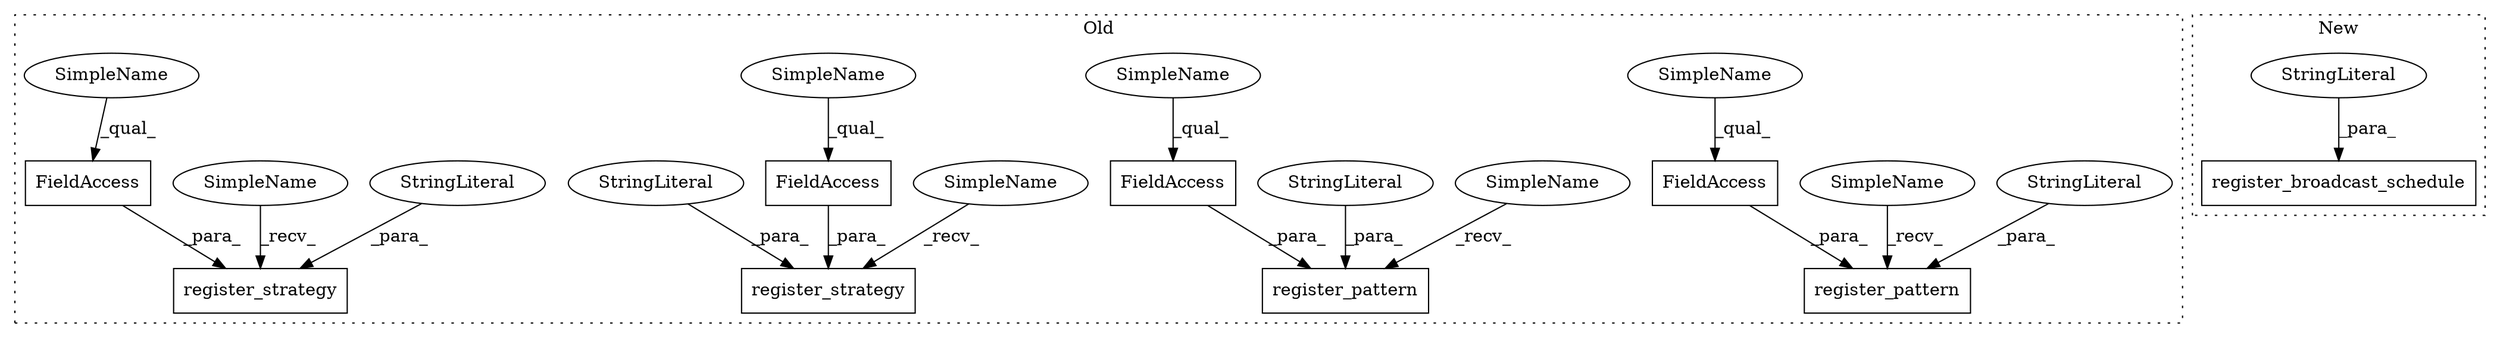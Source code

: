 digraph G {
subgraph cluster0 {
1 [label="register_pattern" a="32" s="16052,16153" l="17,1" shape="box"];
3 [label="FieldAccess" a="22" s="16123" l="30" shape="box"];
4 [label="StringLiteral" a="45" s="16069" l="53" shape="ellipse"];
6 [label="FieldAccess" a="22" s="16362" l="30" shape="box"];
7 [label="register_pattern" a="32" s="16295,16392" l="17,1" shape="box"];
8 [label="register_strategy" a="32" s="15912,16042" l="18,1" shape="box"];
9 [label="FieldAccess" a="22" s="15984" l="58" shape="box"];
10 [label="register_strategy" a="32" s="16163,16285" l="18,1" shape="box"];
11 [label="FieldAccess" a="22" s="16231" l="54" shape="box"];
12 [label="StringLiteral" a="45" s="16312" l="49" shape="ellipse"];
13 [label="StringLiteral" a="45" s="15930" l="53" shape="ellipse"];
14 [label="StringLiteral" a="45" s="16181" l="49" shape="ellipse"];
15 [label="SimpleName" a="42" s="15909" l="2" shape="ellipse"];
16 [label="SimpleName" a="42" s="16049" l="2" shape="ellipse"];
17 [label="SimpleName" a="42" s="16160" l="2" shape="ellipse"];
18 [label="SimpleName" a="42" s="16292" l="2" shape="ellipse"];
19 [label="SimpleName" a="42" s="16123" l="9" shape="ellipse"];
20 [label="SimpleName" a="42" s="16362" l="9" shape="ellipse"];
21 [label="SimpleName" a="42" s="15984" l="8" shape="ellipse"];
22 [label="SimpleName" a="42" s="16231" l="8" shape="ellipse"];
label = "Old";
style="dotted";
}
subgraph cluster1 {
2 [label="register_broadcast_schedule" a="32" s="15038,15074" l="28,1" shape="box"];
5 [label="StringLiteral" a="45" s="15066" l="8" shape="ellipse"];
label = "New";
style="dotted";
}
3 -> 1 [label="_para_"];
4 -> 1 [label="_para_"];
5 -> 2 [label="_para_"];
6 -> 7 [label="_para_"];
9 -> 8 [label="_para_"];
11 -> 10 [label="_para_"];
12 -> 7 [label="_para_"];
13 -> 8 [label="_para_"];
14 -> 10 [label="_para_"];
15 -> 8 [label="_recv_"];
16 -> 1 [label="_recv_"];
17 -> 10 [label="_recv_"];
18 -> 7 [label="_recv_"];
19 -> 3 [label="_qual_"];
20 -> 6 [label="_qual_"];
21 -> 9 [label="_qual_"];
22 -> 11 [label="_qual_"];
}